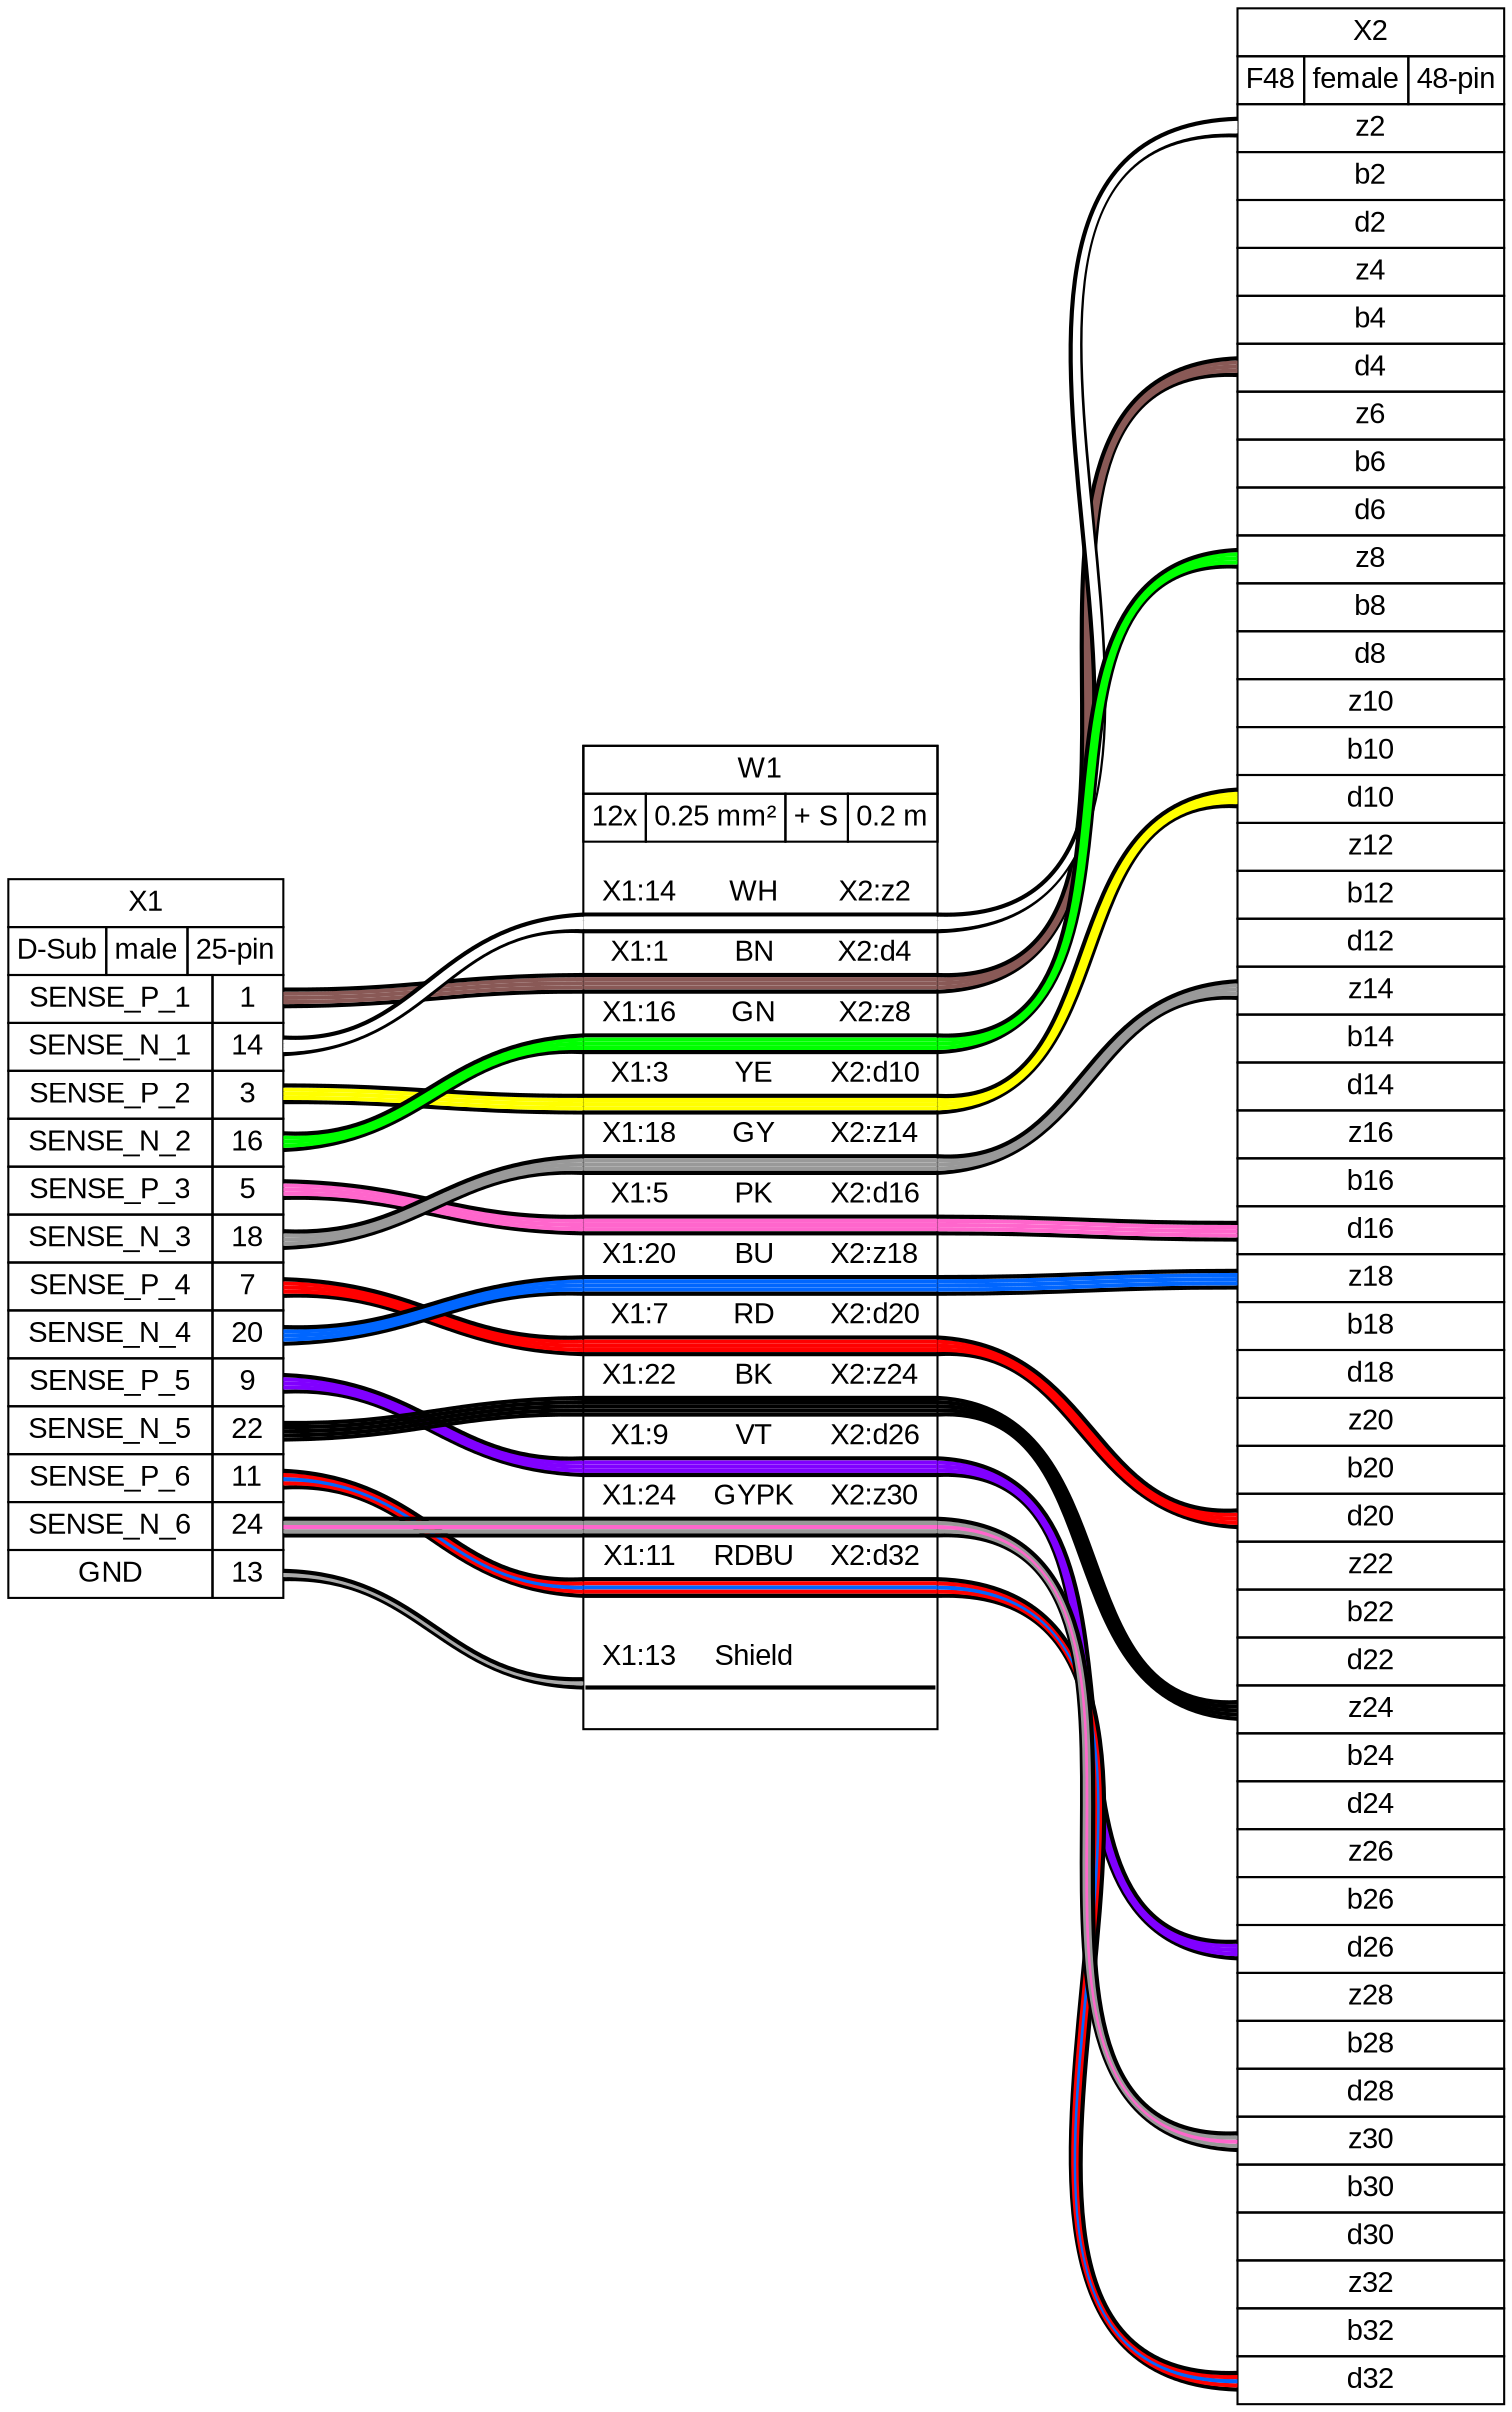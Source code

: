 graph {
// Graph generated by WireViz
// https://github.com/formatc1702/WireViz
	graph [bgcolor=white fontname=arial nodesep=0.33 rankdir=LR ranksep=2]
	node [fillcolor=white fontname=arial shape=record style=filled]
	edge [fontname=arial style=bold]
	X1 [label=<<table border="0" cellspacing="0" cellpadding="0"><tr><td><table border="0" cellspacing="0" cellpadding="3" cellborder="1"><tr><td balign="left">X1</td></tr></table></td></tr><tr><td><table border="0" cellspacing="0" cellpadding="3" cellborder="1"><tr><td balign="left">D-Sub</td><td balign="left">male</td><td balign="left">25-pin</td></tr></table></td></tr><tr><td><table border="0" cellspacing="0" cellpadding="3" cellborder="1"><tr><td>SENSE_P_1</td><td port="p1r">1</td></tr><tr><td>SENSE_N_1</td><td port="p14r">14</td></tr><tr><td>SENSE_P_2</td><td port="p3r">3</td></tr><tr><td>SENSE_N_2</td><td port="p16r">16</td></tr><tr><td>SENSE_P_3</td><td port="p5r">5</td></tr><tr><td>SENSE_N_3</td><td port="p18r">18</td></tr><tr><td>SENSE_P_4</td><td port="p7r">7</td></tr><tr><td>SENSE_N_4</td><td port="p20r">20</td></tr><tr><td>SENSE_P_5</td><td port="p9r">9</td></tr><tr><td>SENSE_N_5</td><td port="p22r">22</td></tr><tr><td>SENSE_P_6</td><td port="p11r">11</td></tr><tr><td>SENSE_N_6</td><td port="p24r">24</td></tr><tr><td>GND</td><td port="p13r">13</td></tr></table></td></tr></table>> fillcolor=white margin=0 shape=none style=filled]
	X2 [label=<<table border="0" cellspacing="0" cellpadding="0"><tr><td><table border="0" cellspacing="0" cellpadding="3" cellborder="1"><tr><td balign="left">X2</td></tr></table></td></tr><tr><td><table border="0" cellspacing="0" cellpadding="3" cellborder="1"><tr><td balign="left">F48</td><td balign="left">female</td><td balign="left">48-pin</td></tr></table></td></tr><tr><td><table border="0" cellspacing="0" cellpadding="3" cellborder="1"><tr><td port="pz2l">z2</td></tr><tr><td port="pb2l">b2</td></tr><tr><td port="pd2l">d2</td></tr><tr><td port="pz4l">z4</td></tr><tr><td port="pb4l">b4</td></tr><tr><td port="pd4l">d4</td></tr><tr><td port="pz6l">z6</td></tr><tr><td port="pb6l">b6</td></tr><tr><td port="pd6l">d6</td></tr><tr><td port="pz8l">z8</td></tr><tr><td port="pb8l">b8</td></tr><tr><td port="pd8l">d8</td></tr><tr><td port="pz10l">z10</td></tr><tr><td port="pb10l">b10</td></tr><tr><td port="pd10l">d10</td></tr><tr><td port="pz12l">z12</td></tr><tr><td port="pb12l">b12</td></tr><tr><td port="pd12l">d12</td></tr><tr><td port="pz14l">z14</td></tr><tr><td port="pb14l">b14</td></tr><tr><td port="pd14l">d14</td></tr><tr><td port="pz16l">z16</td></tr><tr><td port="pb16l">b16</td></tr><tr><td port="pd16l">d16</td></tr><tr><td port="pz18l">z18</td></tr><tr><td port="pb18l">b18</td></tr><tr><td port="pd18l">d18</td></tr><tr><td port="pz20l">z20</td></tr><tr><td port="pb20l">b20</td></tr><tr><td port="pd20l">d20</td></tr><tr><td port="pz22l">z22</td></tr><tr><td port="pb22l">b22</td></tr><tr><td port="pd22l">d22</td></tr><tr><td port="pz24l">z24</td></tr><tr><td port="pb24l">b24</td></tr><tr><td port="pd24l">d24</td></tr><tr><td port="pz26l">z26</td></tr><tr><td port="pb26l">b26</td></tr><tr><td port="pd26l">d26</td></tr><tr><td port="pz28l">z28</td></tr><tr><td port="pb28l">b28</td></tr><tr><td port="pd28l">d28</td></tr><tr><td port="pz30l">z30</td></tr><tr><td port="pb30l">b30</td></tr><tr><td port="pd30l">d30</td></tr><tr><td port="pz32l">z32</td></tr><tr><td port="pb32l">b32</td></tr><tr><td port="pd32l">d32</td></tr></table></td></tr></table>> fillcolor=white margin=0 shape=none style=filled]
	edge [color="#000000:#895956:#895956:#895956:#000000"]
	X1:p1r:e -- W1:w2:w
	W1:w2:e -- X2:pd4l:w
	edge [color="#000000:#ffffff:#ffffff:#ffffff:#000000"]
	X1:p14r:e -- W1:w1:w
	W1:w1:e -- X2:pz2l:w
	edge [color="#000000:#ffff00:#ffff00:#ffff00:#000000"]
	X1:p3r:e -- W1:w4:w
	W1:w4:e -- X2:pd10l:w
	edge [color="#000000:#00ff00:#00ff00:#00ff00:#000000"]
	X1:p16r:e -- W1:w3:w
	W1:w3:e -- X2:pz8l:w
	edge [color="#000000:#ff66cc:#ff66cc:#ff66cc:#000000"]
	X1:p5r:e -- W1:w6:w
	W1:w6:e -- X2:pd16l:w
	edge [color="#000000:#999999:#999999:#999999:#000000"]
	X1:p18r:e -- W1:w5:w
	W1:w5:e -- X2:pz14l:w
	edge [color="#000000:#ff0000:#ff0000:#ff0000:#000000"]
	X1:p7r:e -- W1:w8:w
	W1:w8:e -- X2:pd20l:w
	edge [color="#000000:#0066ff:#0066ff:#0066ff:#000000"]
	X1:p20r:e -- W1:w7:w
	W1:w7:e -- X2:pz18l:w
	edge [color="#000000:#8000ff:#8000ff:#8000ff:#000000"]
	X1:p9r:e -- W1:w10:w
	W1:w10:e -- X2:pd26l:w
	edge [color="#000000:#000000:#000000:#000000:#000000"]
	X1:p22r:e -- W1:w9:w
	W1:w9:e -- X2:pz24l:w
	edge [color="#000000:#ff0000:#0066ff:#ff0000:#000000"]
	X1:p11r:e -- W1:w12:w
	W1:w12:e -- X2:pd32l:w
	edge [color="#000000:#999999:#ff66cc:#999999:#000000"]
	X1:p24r:e -- W1:w11:w
	W1:w11:e -- X2:pz30l:w
	edge [color="#000000:#aaaaaa:#000000"]
	X1:p13r:e -- W1:ws:w
	W1 [label=<<table border="0" cellspacing="0" cellpadding="0"><tr><td><table border="0" cellspacing="0" cellpadding="3" cellborder="1"><tr><td colspan="4">W1</td></tr><tr><td balign="left">12x</td><td balign="left">0.25 mm²</td><td balign="left">+ S</td><td balign="left">0.2 m</td></tr></table></td></tr><tr><td>&nbsp;</td></tr><tr><td><table border="0" cellspacing="0" cellborder="0"><tr><td>X1:14</td><td>WH</td><td>X2:z2</td></tr><tr><td colspan="3" border="0" cellspacing="0" cellpadding="0" port="w1" height="10"><table cellspacing="0" cellborder="0" border = "0"><tr><td colspan="3" cellpadding="0" height="2" bgcolor="#000000" border="0"></td></tr><tr><td colspan="3" cellpadding="0" height="2" bgcolor="#ffffff" border="0"></td></tr><tr><td colspan="3" cellpadding="0" height="2" bgcolor="#ffffff" border="0"></td></tr><tr><td colspan="3" cellpadding="0" height="2" bgcolor="#ffffff" border="0"></td></tr><tr><td colspan="3" cellpadding="0" height="2" bgcolor="#000000" border="0"></td></tr></table></td></tr><tr><td>X1:1</td><td>BN</td><td>X2:d4</td></tr><tr><td colspan="3" border="0" cellspacing="0" cellpadding="0" port="w2" height="10"><table cellspacing="0" cellborder="0" border = "0"><tr><td colspan="3" cellpadding="0" height="2" bgcolor="#000000" border="0"></td></tr><tr><td colspan="3" cellpadding="0" height="2" bgcolor="#895956" border="0"></td></tr><tr><td colspan="3" cellpadding="0" height="2" bgcolor="#895956" border="0"></td></tr><tr><td colspan="3" cellpadding="0" height="2" bgcolor="#895956" border="0"></td></tr><tr><td colspan="3" cellpadding="0" height="2" bgcolor="#000000" border="0"></td></tr></table></td></tr><tr><td>X1:16</td><td>GN</td><td>X2:z8</td></tr><tr><td colspan="3" border="0" cellspacing="0" cellpadding="0" port="w3" height="10"><table cellspacing="0" cellborder="0" border = "0"><tr><td colspan="3" cellpadding="0" height="2" bgcolor="#000000" border="0"></td></tr><tr><td colspan="3" cellpadding="0" height="2" bgcolor="#00ff00" border="0"></td></tr><tr><td colspan="3" cellpadding="0" height="2" bgcolor="#00ff00" border="0"></td></tr><tr><td colspan="3" cellpadding="0" height="2" bgcolor="#00ff00" border="0"></td></tr><tr><td colspan="3" cellpadding="0" height="2" bgcolor="#000000" border="0"></td></tr></table></td></tr><tr><td>X1:3</td><td>YE</td><td>X2:d10</td></tr><tr><td colspan="3" border="0" cellspacing="0" cellpadding="0" port="w4" height="10"><table cellspacing="0" cellborder="0" border = "0"><tr><td colspan="3" cellpadding="0" height="2" bgcolor="#000000" border="0"></td></tr><tr><td colspan="3" cellpadding="0" height="2" bgcolor="#ffff00" border="0"></td></tr><tr><td colspan="3" cellpadding="0" height="2" bgcolor="#ffff00" border="0"></td></tr><tr><td colspan="3" cellpadding="0" height="2" bgcolor="#ffff00" border="0"></td></tr><tr><td colspan="3" cellpadding="0" height="2" bgcolor="#000000" border="0"></td></tr></table></td></tr><tr><td>X1:18</td><td>GY</td><td>X2:z14</td></tr><tr><td colspan="3" border="0" cellspacing="0" cellpadding="0" port="w5" height="10"><table cellspacing="0" cellborder="0" border = "0"><tr><td colspan="3" cellpadding="0" height="2" bgcolor="#000000" border="0"></td></tr><tr><td colspan="3" cellpadding="0" height="2" bgcolor="#999999" border="0"></td></tr><tr><td colspan="3" cellpadding="0" height="2" bgcolor="#999999" border="0"></td></tr><tr><td colspan="3" cellpadding="0" height="2" bgcolor="#999999" border="0"></td></tr><tr><td colspan="3" cellpadding="0" height="2" bgcolor="#000000" border="0"></td></tr></table></td></tr><tr><td>X1:5</td><td>PK</td><td>X2:d16</td></tr><tr><td colspan="3" border="0" cellspacing="0" cellpadding="0" port="w6" height="10"><table cellspacing="0" cellborder="0" border = "0"><tr><td colspan="3" cellpadding="0" height="2" bgcolor="#000000" border="0"></td></tr><tr><td colspan="3" cellpadding="0" height="2" bgcolor="#ff66cc" border="0"></td></tr><tr><td colspan="3" cellpadding="0" height="2" bgcolor="#ff66cc" border="0"></td></tr><tr><td colspan="3" cellpadding="0" height="2" bgcolor="#ff66cc" border="0"></td></tr><tr><td colspan="3" cellpadding="0" height="2" bgcolor="#000000" border="0"></td></tr></table></td></tr><tr><td>X1:20</td><td>BU</td><td>X2:z18</td></tr><tr><td colspan="3" border="0" cellspacing="0" cellpadding="0" port="w7" height="10"><table cellspacing="0" cellborder="0" border = "0"><tr><td colspan="3" cellpadding="0" height="2" bgcolor="#000000" border="0"></td></tr><tr><td colspan="3" cellpadding="0" height="2" bgcolor="#0066ff" border="0"></td></tr><tr><td colspan="3" cellpadding="0" height="2" bgcolor="#0066ff" border="0"></td></tr><tr><td colspan="3" cellpadding="0" height="2" bgcolor="#0066ff" border="0"></td></tr><tr><td colspan="3" cellpadding="0" height="2" bgcolor="#000000" border="0"></td></tr></table></td></tr><tr><td>X1:7</td><td>RD</td><td>X2:d20</td></tr><tr><td colspan="3" border="0" cellspacing="0" cellpadding="0" port="w8" height="10"><table cellspacing="0" cellborder="0" border = "0"><tr><td colspan="3" cellpadding="0" height="2" bgcolor="#000000" border="0"></td></tr><tr><td colspan="3" cellpadding="0" height="2" bgcolor="#ff0000" border="0"></td></tr><tr><td colspan="3" cellpadding="0" height="2" bgcolor="#ff0000" border="0"></td></tr><tr><td colspan="3" cellpadding="0" height="2" bgcolor="#ff0000" border="0"></td></tr><tr><td colspan="3" cellpadding="0" height="2" bgcolor="#000000" border="0"></td></tr></table></td></tr><tr><td>X1:22</td><td>BK</td><td>X2:z24</td></tr><tr><td colspan="3" border="0" cellspacing="0" cellpadding="0" port="w9" height="10"><table cellspacing="0" cellborder="0" border = "0"><tr><td colspan="3" cellpadding="0" height="2" bgcolor="#000000" border="0"></td></tr><tr><td colspan="3" cellpadding="0" height="2" bgcolor="#000000" border="0"></td></tr><tr><td colspan="3" cellpadding="0" height="2" bgcolor="#000000" border="0"></td></tr><tr><td colspan="3" cellpadding="0" height="2" bgcolor="#000000" border="0"></td></tr><tr><td colspan="3" cellpadding="0" height="2" bgcolor="#000000" border="0"></td></tr></table></td></tr><tr><td>X1:9</td><td>VT</td><td>X2:d26</td></tr><tr><td colspan="3" border="0" cellspacing="0" cellpadding="0" port="w10" height="10"><table cellspacing="0" cellborder="0" border = "0"><tr><td colspan="3" cellpadding="0" height="2" bgcolor="#000000" border="0"></td></tr><tr><td colspan="3" cellpadding="0" height="2" bgcolor="#8000ff" border="0"></td></tr><tr><td colspan="3" cellpadding="0" height="2" bgcolor="#8000ff" border="0"></td></tr><tr><td colspan="3" cellpadding="0" height="2" bgcolor="#8000ff" border="0"></td></tr><tr><td colspan="3" cellpadding="0" height="2" bgcolor="#000000" border="0"></td></tr></table></td></tr><tr><td>X1:24</td><td>GYPK</td><td>X2:z30</td></tr><tr><td colspan="3" border="0" cellspacing="0" cellpadding="0" port="w11" height="10"><table cellspacing="0" cellborder="0" border = "0"><tr><td colspan="3" cellpadding="0" height="2" bgcolor="#000000" border="0"></td></tr><tr><td colspan="3" cellpadding="0" height="2" bgcolor="#999999" border="0"></td></tr><tr><td colspan="3" cellpadding="0" height="2" bgcolor="#ff66cc" border="0"></td></tr><tr><td colspan="3" cellpadding="0" height="2" bgcolor="#999999" border="0"></td></tr><tr><td colspan="3" cellpadding="0" height="2" bgcolor="#000000" border="0"></td></tr></table></td></tr><tr><td>X1:11</td><td>RDBU</td><td>X2:d32</td></tr><tr><td colspan="3" border="0" cellspacing="0" cellpadding="0" port="w12" height="10"><table cellspacing="0" cellborder="0" border = "0"><tr><td colspan="3" cellpadding="0" height="2" bgcolor="#000000" border="0"></td></tr><tr><td colspan="3" cellpadding="0" height="2" bgcolor="#ff0000" border="0"></td></tr><tr><td colspan="3" cellpadding="0" height="2" bgcolor="#0066ff" border="0"></td></tr><tr><td colspan="3" cellpadding="0" height="2" bgcolor="#ff0000" border="0"></td></tr><tr><td colspan="3" cellpadding="0" height="2" bgcolor="#000000" border="0"></td></tr></table></td></tr><tr><td>&nbsp;</td></tr><tr><td>X1:13</td><td>Shield</td><td><!-- s_out --></td></tr><tr><td colspan="3" cellpadding="0" height="6" border="2" sides="b" port="ws"></td></tr><tr><td>&nbsp;</td></tr></table></td></tr></table>> fillcolor=white margin=0 shape=box style=""]
}
